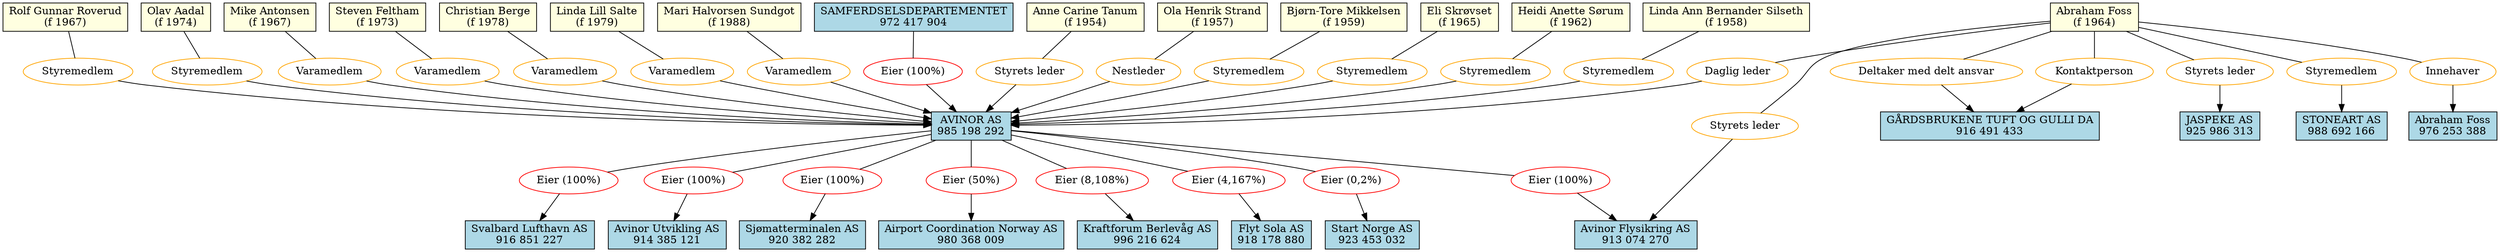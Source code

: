 // Network-chart
digraph {
	0 [label="AVINOR AS
985 198 292" fillcolor=lightblue shape=box style=filled]
	1 [label="Abraham Foss
(f 1964)" fillcolor=lightyellow shape=box style=filled]
	2 [label="Anne Carine Tanum
(f 1954)" fillcolor=lightyellow shape=box style=filled]
	3 [label="Ola Henrik Strand
(f 1957)" fillcolor=lightyellow shape=box style=filled]
	4 [label="Bjørn-Tore Mikkelsen
(f 1959)" fillcolor=lightyellow shape=box style=filled]
	5 [label="Eli Skrøvset
(f 1965)" fillcolor=lightyellow shape=box style=filled]
	6 [label="Heidi Anette Sørum
(f 1962)" fillcolor=lightyellow shape=box style=filled]
	7 [label="Linda Ann Bernander Silseth
(f 1958)" fillcolor=lightyellow shape=box style=filled]
	8 [label="Rolf Gunnar Roverud
(f 1967)" fillcolor=lightyellow shape=box style=filled]
	9 [label="Olav Aadal
(f 1974)" fillcolor=lightyellow shape=box style=filled]
	10 [label="Mike Antonsen
(f 1967)" fillcolor=lightyellow shape=box style=filled]
	11 [label="Steven Feltham
(f 1973)" fillcolor=lightyellow shape=box style=filled]
	12 [label="Christian Berge
(f 1978)" fillcolor=lightyellow shape=box style=filled]
	13 [label="Linda Lill Salte
(f 1979)" fillcolor=lightyellow shape=box style=filled]
	14 [label="Mari Halvorsen Sundgot
(f 1988)" fillcolor=lightyellow shape=box style=filled]
	15 [label="SAMFERDSELSDEPARTEMENTET
972 417 904" fillcolor=lightblue shape=box style=filled]
	16 [label="Sjømatterminalen AS
920 382 282" fillcolor=lightblue shape=box style=filled]
	17 [label="Svalbard Lufthavn AS
916 851 227" fillcolor=lightblue shape=box style=filled]
	18 [label="Avinor Utvikling AS
914 385 121" fillcolor=lightblue shape=box style=filled]
	19 [label="Avinor Flysikring AS
913 074 270" fillcolor=lightblue shape=box style=filled]
	20 [label="Airport Coordination Norway AS
980 368 009" fillcolor=lightblue shape=box style=filled]
	21 [label="Kraftforum Berlevåg AS
996 216 624" fillcolor=lightblue shape=box style=filled]
	22 [label="Flyt Sola AS
918 178 880" fillcolor=lightblue shape=box style=filled]
	23 [label="Start Norge AS
923 453 032" fillcolor=lightblue shape=box style=filled]
	24 [label="GÅRDSBRUKENE TUFT OG GULLI DA
916 491 433" fillcolor=lightblue shape=box style=filled]
	25 [label="JASPEKE AS
925 986 313" fillcolor=lightblue shape=box style=filled]
	26 [label="STONEART AS
988 692 166" fillcolor=lightblue shape=box style=filled]
	27 [label="Abraham Foss
976 253 388" fillcolor=lightblue shape=box style=filled]
	"1-0-Daglig leder" [label="Daglig leder" color=orange shape=ellipse]
	1 -> "1-0-Daglig leder" [arrowhead=none]
	"1-0-Daglig leder" -> 0
	"2-0-Styrets leder" [label="Styrets leder" color=orange shape=ellipse]
	2 -> "2-0-Styrets leder" [arrowhead=none]
	"2-0-Styrets leder" -> 0
	"3-0-Nestleder" [label=Nestleder color=orange shape=ellipse]
	3 -> "3-0-Nestleder" [arrowhead=none]
	"3-0-Nestleder" -> 0
	"4-0-Styremedlem" [label=Styremedlem color=orange shape=ellipse]
	4 -> "4-0-Styremedlem" [arrowhead=none]
	"4-0-Styremedlem" -> 0
	"5-0-Styremedlem" [label=Styremedlem color=orange shape=ellipse]
	5 -> "5-0-Styremedlem" [arrowhead=none]
	"5-0-Styremedlem" -> 0
	"6-0-Styremedlem" [label=Styremedlem color=orange shape=ellipse]
	6 -> "6-0-Styremedlem" [arrowhead=none]
	"6-0-Styremedlem" -> 0
	"7-0-Styremedlem" [label=Styremedlem color=orange shape=ellipse]
	7 -> "7-0-Styremedlem" [arrowhead=none]
	"7-0-Styremedlem" -> 0
	"8-0-Styremedlem" [label=Styremedlem color=orange shape=ellipse]
	8 -> "8-0-Styremedlem" [arrowhead=none]
	"8-0-Styremedlem" -> 0
	"9-0-Styremedlem" [label=Styremedlem color=orange shape=ellipse]
	9 -> "9-0-Styremedlem" [arrowhead=none]
	"9-0-Styremedlem" -> 0
	"10-0-Varamedlem" [label=Varamedlem color=orange shape=ellipse]
	10 -> "10-0-Varamedlem" [arrowhead=none]
	"10-0-Varamedlem" -> 0
	"11-0-Varamedlem" [label=Varamedlem color=orange shape=ellipse]
	11 -> "11-0-Varamedlem" [arrowhead=none]
	"11-0-Varamedlem" -> 0
	"12-0-Varamedlem" [label=Varamedlem color=orange shape=ellipse]
	12 -> "12-0-Varamedlem" [arrowhead=none]
	"12-0-Varamedlem" -> 0
	"13-0-Varamedlem" [label=Varamedlem color=orange shape=ellipse]
	13 -> "13-0-Varamedlem" [arrowhead=none]
	"13-0-Varamedlem" -> 0
	"14-0-Varamedlem" [label=Varamedlem color=orange shape=ellipse]
	14 -> "14-0-Varamedlem" [arrowhead=none]
	"14-0-Varamedlem" -> 0
	"15-0-Eier (100%)" [label="Eier (100%)" color=red shape=ellipse]
	15 -> "15-0-Eier (100%)" [arrowhead=none]
	"15-0-Eier (100%)" -> 0
	"0-16-Eier (100%)" [label="Eier (100%)" color=red shape=ellipse]
	0 -> "0-16-Eier (100%)" [arrowhead=none]
	"0-16-Eier (100%)" -> 16
	"0-17-Eier (100%)" [label="Eier (100%)" color=red shape=ellipse]
	0 -> "0-17-Eier (100%)" [arrowhead=none]
	"0-17-Eier (100%)" -> 17
	"0-18-Eier (100%)" [label="Eier (100%)" color=red shape=ellipse]
	0 -> "0-18-Eier (100%)" [arrowhead=none]
	"0-18-Eier (100%)" -> 18
	"0-19-Eier (100%)" [label="Eier (100%)" color=red shape=ellipse]
	0 -> "0-19-Eier (100%)" [arrowhead=none]
	"0-19-Eier (100%)" -> 19
	"0-20-Eier (50%)" [label="Eier (50%)" color=red shape=ellipse]
	0 -> "0-20-Eier (50%)" [arrowhead=none]
	"0-20-Eier (50%)" -> 20
	"0-21-Eier (8,108%)" [label="Eier (8,108%)" color=red shape=ellipse]
	0 -> "0-21-Eier (8,108%)" [arrowhead=none]
	"0-21-Eier (8,108%)" -> 21
	"0-22-Eier (4,167%)" [label="Eier (4,167%)" color=red shape=ellipse]
	0 -> "0-22-Eier (4,167%)" [arrowhead=none]
	"0-22-Eier (4,167%)" -> 22
	"0-23-Eier (0,2%)" [label="Eier (0,2%)" color=red shape=ellipse]
	0 -> "0-23-Eier (0,2%)" [arrowhead=none]
	"0-23-Eier (0,2%)" -> 23
	"1-24-Kontaktperson" [label=Kontaktperson color=orange shape=ellipse]
	1 -> "1-24-Kontaktperson" [arrowhead=none]
	"1-24-Kontaktperson" -> 24
	"1-24-Deltaker med delt ansvar" [label="Deltaker med delt ansvar" color=orange shape=ellipse]
	1 -> "1-24-Deltaker med delt ansvar" [arrowhead=none]
	"1-24-Deltaker med delt ansvar" -> 24
	"1-25-Styrets leder" [label="Styrets leder" color=orange shape=ellipse]
	1 -> "1-25-Styrets leder" [arrowhead=none]
	"1-25-Styrets leder" -> 25
	"1-26-Styremedlem" [label=Styremedlem color=orange shape=ellipse]
	1 -> "1-26-Styremedlem" [arrowhead=none]
	"1-26-Styremedlem" -> 26
	"1-27-Innehaver" [label=Innehaver color=orange shape=ellipse]
	1 -> "1-27-Innehaver" [arrowhead=none]
	"1-27-Innehaver" -> 27
	"1-19-Styrets leder" [label="Styrets leder" color=orange shape=ellipse]
	1 -> "1-19-Styrets leder" [arrowhead=none]
	"1-19-Styrets leder" -> 19
}

